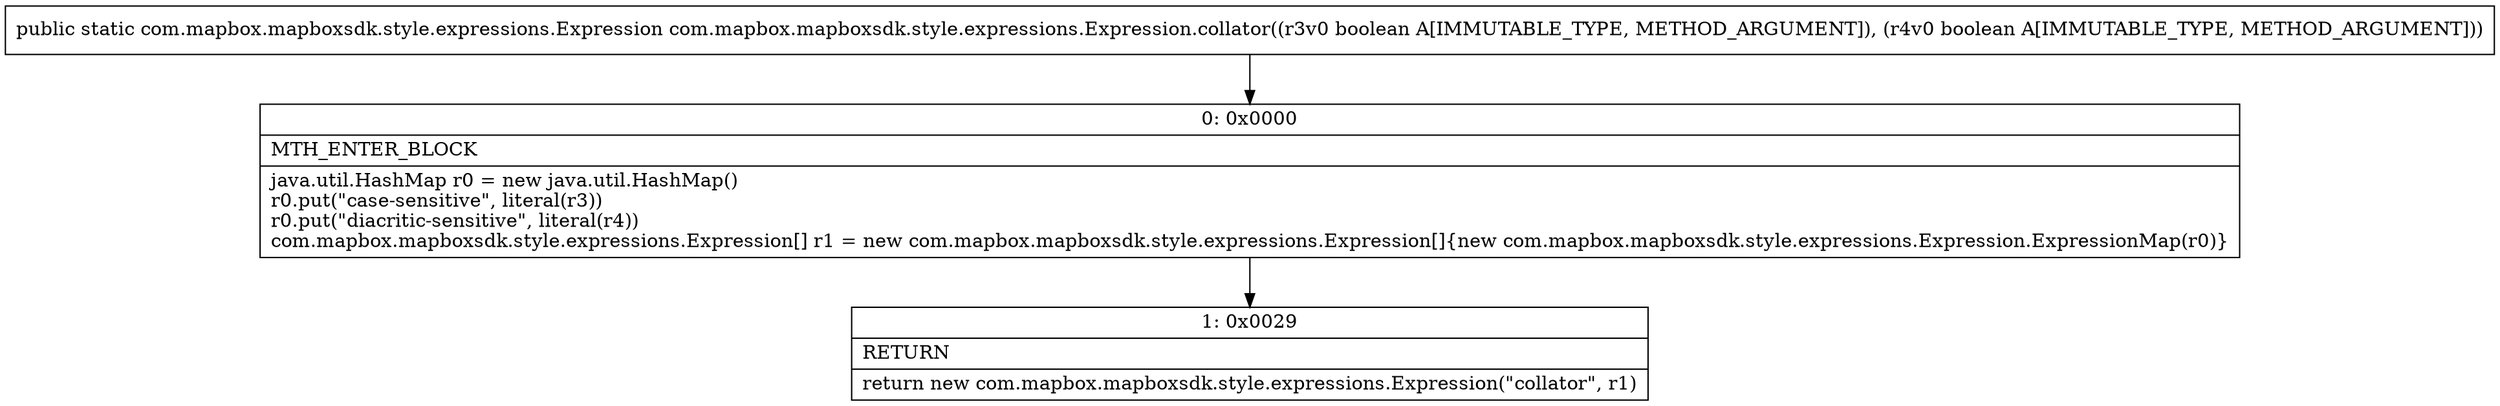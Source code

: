 digraph "CFG forcom.mapbox.mapboxsdk.style.expressions.Expression.collator(ZZ)Lcom\/mapbox\/mapboxsdk\/style\/expressions\/Expression;" {
Node_0 [shape=record,label="{0\:\ 0x0000|MTH_ENTER_BLOCK\l|java.util.HashMap r0 = new java.util.HashMap()\lr0.put(\"case\-sensitive\", literal(r3))\lr0.put(\"diacritic\-sensitive\", literal(r4))\lcom.mapbox.mapboxsdk.style.expressions.Expression[] r1 = new com.mapbox.mapboxsdk.style.expressions.Expression[]\{new com.mapbox.mapboxsdk.style.expressions.Expression.ExpressionMap(r0)\}\l}"];
Node_1 [shape=record,label="{1\:\ 0x0029|RETURN\l|return new com.mapbox.mapboxsdk.style.expressions.Expression(\"collator\", r1)\l}"];
MethodNode[shape=record,label="{public static com.mapbox.mapboxsdk.style.expressions.Expression com.mapbox.mapboxsdk.style.expressions.Expression.collator((r3v0 boolean A[IMMUTABLE_TYPE, METHOD_ARGUMENT]), (r4v0 boolean A[IMMUTABLE_TYPE, METHOD_ARGUMENT])) }"];
MethodNode -> Node_0;
Node_0 -> Node_1;
}

